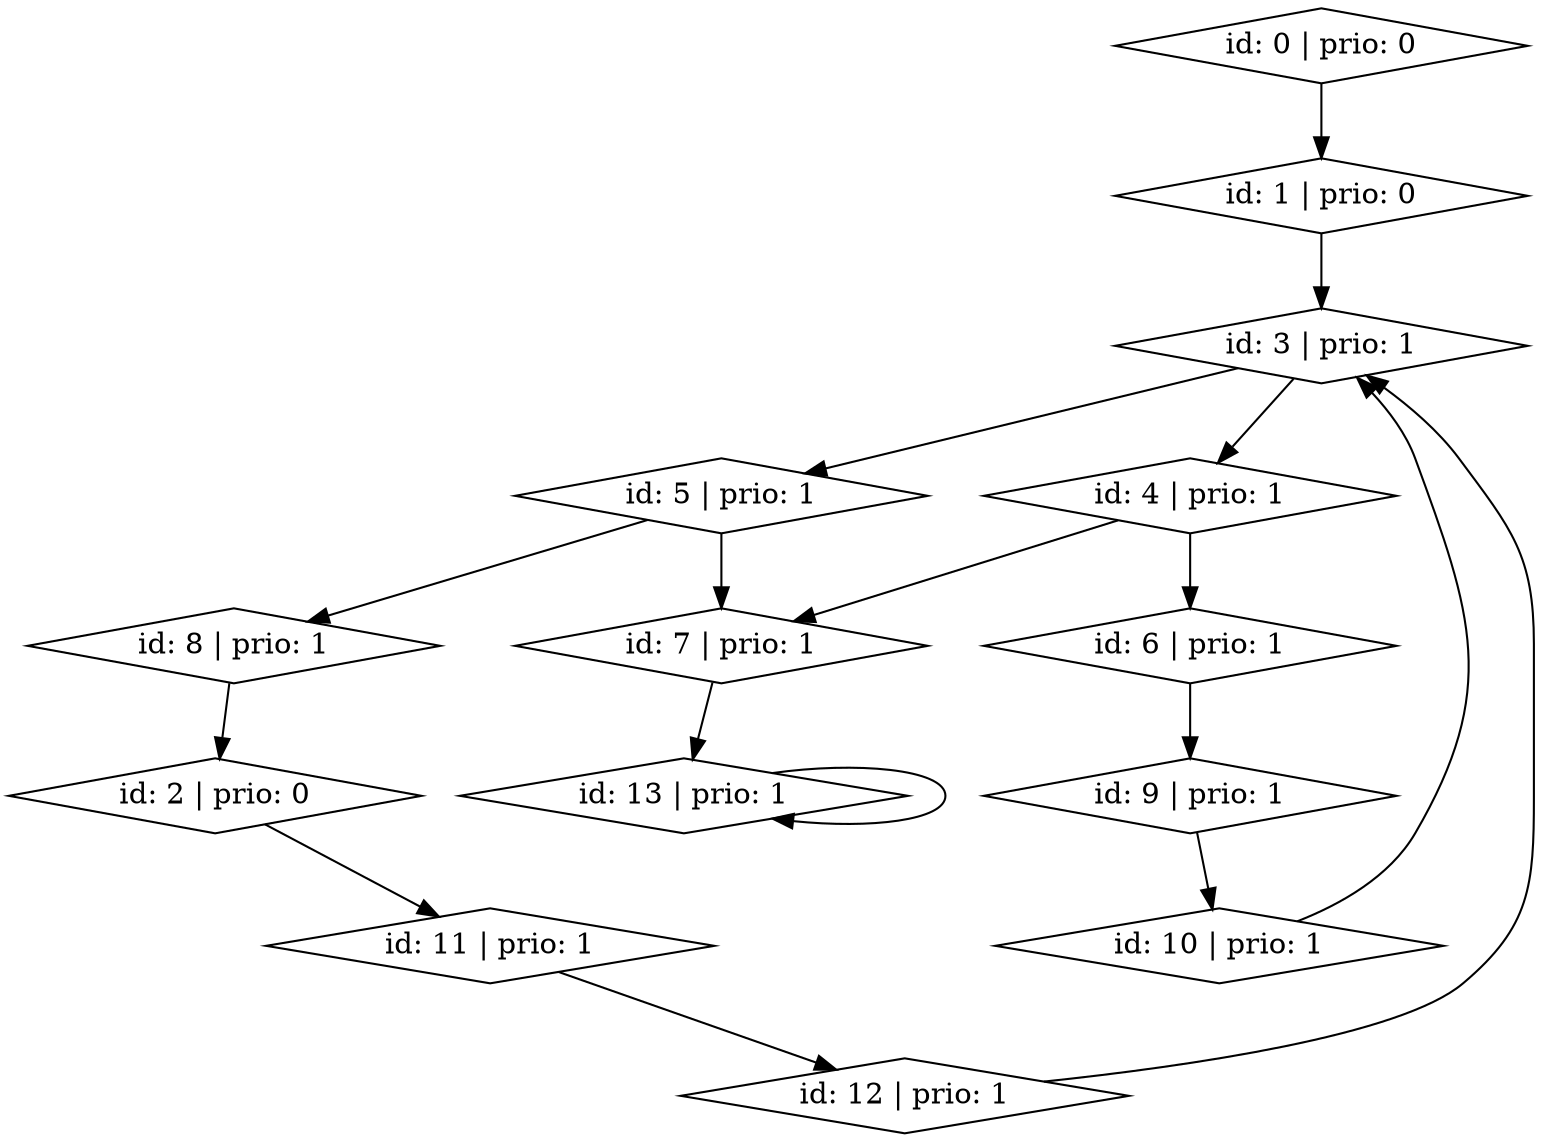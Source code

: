 digraph G {
0 [shape=diamond, label="id: 0 | prio: 0"];
1 [shape=diamond, label="id: 1 | prio: 0"];
2 [shape=diamond, label="id: 2 | prio: 0"];
3 [shape=diamond, label="id: 3 | prio: 1"];
4 [shape=diamond, label="id: 4 | prio: 1"];
5 [shape=diamond, label="id: 5 | prio: 1"];
6 [shape=diamond, label="id: 6 | prio: 1"];
7 [shape=diamond, label="id: 7 | prio: 1"];
8 [shape=diamond, label="id: 8 | prio: 1"];
9 [shape=diamond, label="id: 9 | prio: 1"];
10 [shape=diamond, label="id: 10 | prio: 1"];
11 [shape=diamond, label="id: 11 | prio: 1"];
12 [shape=diamond, label="id: 12 | prio: 1"];
13 [shape=diamond, label="id: 13 | prio: 1"];
0 -> 1;
1 -> 3;
2 -> 11;
3 -> 4;
3 -> 5;
4 -> 6;
4 -> 7;
5 -> 7;
5 -> 8;
6 -> 9;
7 -> 13;
8 -> 2;
9 -> 10;
10 -> 3;
11 -> 12;
12 -> 3;
13 -> 13;
}
